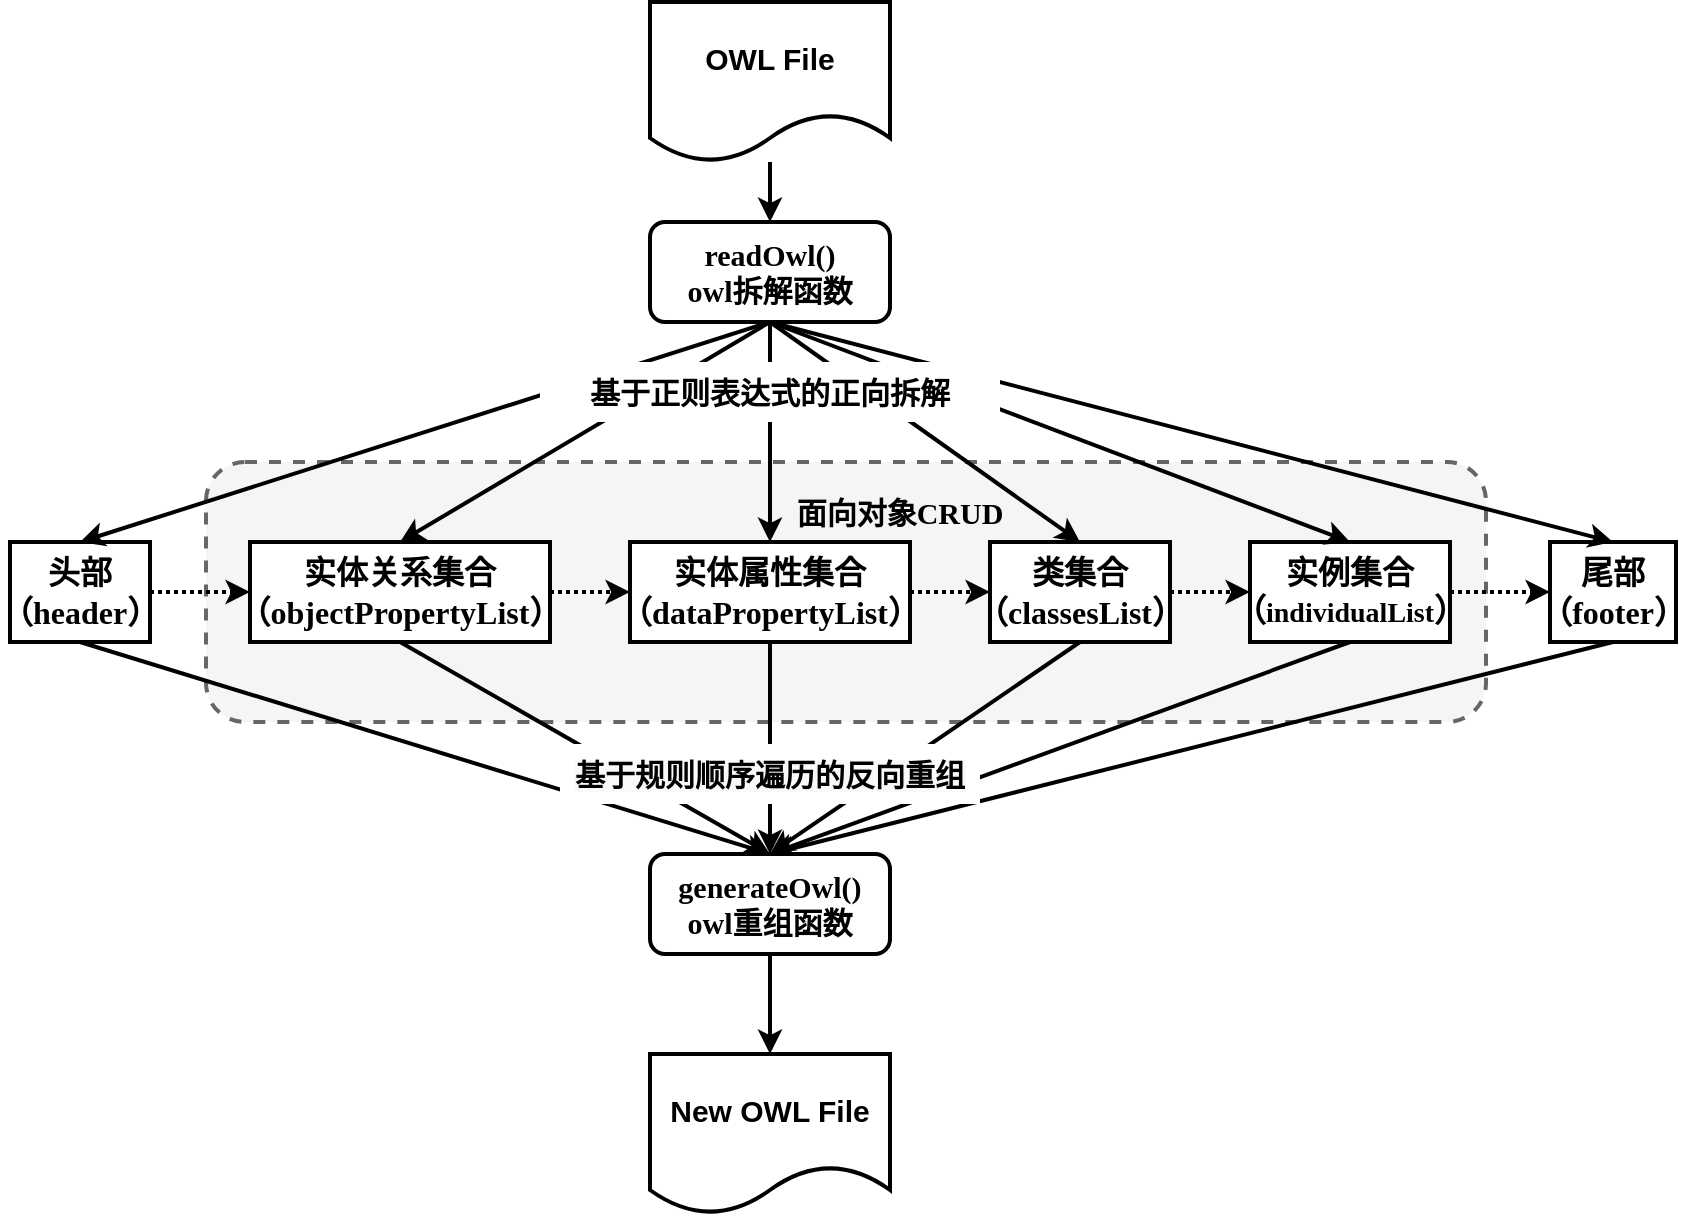 <mxfile version="16.6.4" type="github">
  <diagram id="pSjn5WRUQlgRoC1lH0_e" name="Page-1">
    <mxGraphModel dx="1058" dy="794" grid="1" gridSize="10" guides="1" tooltips="1" connect="1" arrows="1" fold="1" page="1" pageScale="1" pageWidth="827" pageHeight="1169" math="0" shadow="0">
      <root>
        <mxCell id="0" />
        <mxCell id="1" parent="0" />
        <mxCell id="SNEwmq4TJXL0S9nF9Q6m-29" value="" style="rounded=1;whiteSpace=wrap;html=1;fontFamily=Times New Roman;fontSize=15;strokeWidth=2;dashed=1;fillColor=#f5f5f5;strokeColor=#666666;fontColor=#333333;fontStyle=1" vertex="1" parent="1">
          <mxGeometry x="168" y="350" width="640" height="130" as="geometry" />
        </mxCell>
        <mxCell id="SNEwmq4TJXL0S9nF9Q6m-4" style="edgeStyle=orthogonalEdgeStyle;rounded=0;orthogonalLoop=1;jettySize=auto;html=1;entryX=0.5;entryY=0;entryDx=0;entryDy=0;fontSize=15;fontStyle=1;strokeWidth=2;" edge="1" parent="1" source="SNEwmq4TJXL0S9nF9Q6m-2" target="SNEwmq4TJXL0S9nF9Q6m-3">
          <mxGeometry relative="1" as="geometry">
            <Array as="points" />
          </mxGeometry>
        </mxCell>
        <mxCell id="SNEwmq4TJXL0S9nF9Q6m-2" value="&lt;font style=&quot;font-size: 15px&quot;&gt;&lt;span&gt;OWL File&lt;/span&gt;&lt;/font&gt;" style="shape=document;whiteSpace=wrap;html=1;boundedLbl=1;strokeWidth=2;fontStyle=1" vertex="1" parent="1">
          <mxGeometry x="390" y="120" width="120" height="80" as="geometry" />
        </mxCell>
        <mxCell id="SNEwmq4TJXL0S9nF9Q6m-3" value="&lt;font face=&quot;Times New Roman&quot;&gt;&lt;span&gt;readOwl()&lt;br&gt;&lt;/span&gt;&lt;span&gt;owl拆解函数&lt;/span&gt;&lt;/font&gt;&lt;span&gt;&lt;br&gt;&lt;/span&gt;" style="rounded=1;whiteSpace=wrap;html=1;fontSize=15;strokeWidth=2;fontStyle=1" vertex="1" parent="1">
          <mxGeometry x="390" y="230" width="120" height="50" as="geometry" />
        </mxCell>
        <mxCell id="SNEwmq4TJXL0S9nF9Q6m-24" style="edgeStyle=orthogonalEdgeStyle;rounded=0;orthogonalLoop=1;jettySize=auto;html=1;exitX=1;exitY=0.5;exitDx=0;exitDy=0;entryX=0;entryY=0.5;entryDx=0;entryDy=0;fontFamily=Times New Roman;fontSize=15;strokeWidth=2;dashed=1;dashPattern=1 1;fontStyle=1" edge="1" parent="1" source="SNEwmq4TJXL0S9nF9Q6m-5" target="SNEwmq4TJXL0S9nF9Q6m-6">
          <mxGeometry relative="1" as="geometry" />
        </mxCell>
        <mxCell id="SNEwmq4TJXL0S9nF9Q6m-33" style="rounded=0;orthogonalLoop=1;jettySize=auto;html=1;exitX=0.5;exitY=1;exitDx=0;exitDy=0;fontFamily=Times New Roman;fontSize=15;strokeWidth=2;entryX=0.5;entryY=0;entryDx=0;entryDy=0;fontStyle=1" edge="1" parent="1" source="SNEwmq4TJXL0S9nF9Q6m-5" target="SNEwmq4TJXL0S9nF9Q6m-32">
          <mxGeometry relative="1" as="geometry" />
        </mxCell>
        <mxCell id="SNEwmq4TJXL0S9nF9Q6m-5" value="&lt;span style=&quot;font-size: 12.0pt&quot;&gt;&lt;span&gt;&lt;font face=&quot;Times New Roman&quot;&gt;头部&lt;br&gt;（&lt;span lang=&quot;EN-US&quot;&gt;header&lt;/span&gt;）&lt;/font&gt;&lt;/span&gt;&lt;/span&gt;" style="rounded=0;whiteSpace=wrap;html=1;fontSize=15;strokeWidth=2;fontStyle=1" vertex="1" parent="1">
          <mxGeometry x="70" y="390" width="70" height="50" as="geometry" />
        </mxCell>
        <mxCell id="SNEwmq4TJXL0S9nF9Q6m-25" style="edgeStyle=orthogonalEdgeStyle;rounded=0;orthogonalLoop=1;jettySize=auto;html=1;exitX=1;exitY=0.5;exitDx=0;exitDy=0;entryX=0;entryY=0.5;entryDx=0;entryDy=0;fontFamily=Times New Roman;fontSize=15;strokeWidth=2;dashed=1;dashPattern=1 1;fontStyle=1" edge="1" parent="1" source="SNEwmq4TJXL0S9nF9Q6m-6" target="SNEwmq4TJXL0S9nF9Q6m-7">
          <mxGeometry relative="1" as="geometry" />
        </mxCell>
        <mxCell id="SNEwmq4TJXL0S9nF9Q6m-34" style="edgeStyle=none;rounded=0;orthogonalLoop=1;jettySize=auto;html=1;exitX=0.5;exitY=1;exitDx=0;exitDy=0;entryX=0.5;entryY=0;entryDx=0;entryDy=0;fontFamily=Times New Roman;fontSize=15;strokeWidth=2;fontStyle=1" edge="1" parent="1" source="SNEwmq4TJXL0S9nF9Q6m-6" target="SNEwmq4TJXL0S9nF9Q6m-32">
          <mxGeometry relative="1" as="geometry" />
        </mxCell>
        <mxCell id="SNEwmq4TJXL0S9nF9Q6m-6" value="&lt;span style=&quot;font-size: 12.0pt&quot;&gt;&lt;span&gt;&lt;font face=&quot;Times New Roman&quot;&gt;实体关系集合（&lt;span lang=&quot;EN-US&quot;&gt;objectPropertyList&lt;/span&gt;）&lt;/font&gt;&lt;/span&gt;&lt;/span&gt;" style="rounded=0;whiteSpace=wrap;html=1;fontSize=15;strokeWidth=2;fontStyle=1" vertex="1" parent="1">
          <mxGeometry x="190" y="390" width="150" height="50" as="geometry" />
        </mxCell>
        <mxCell id="SNEwmq4TJXL0S9nF9Q6m-26" style="edgeStyle=orthogonalEdgeStyle;rounded=0;orthogonalLoop=1;jettySize=auto;html=1;exitX=1;exitY=0.5;exitDx=0;exitDy=0;dashed=1;dashPattern=1 1;fontFamily=Times New Roman;fontSize=15;strokeWidth=2;fontStyle=1" edge="1" parent="1" source="SNEwmq4TJXL0S9nF9Q6m-7" target="SNEwmq4TJXL0S9nF9Q6m-8">
          <mxGeometry relative="1" as="geometry" />
        </mxCell>
        <mxCell id="SNEwmq4TJXL0S9nF9Q6m-35" style="edgeStyle=none;rounded=0;orthogonalLoop=1;jettySize=auto;html=1;exitX=0.5;exitY=1;exitDx=0;exitDy=0;fontFamily=Times New Roman;fontSize=15;strokeWidth=2;entryX=0.5;entryY=0;entryDx=0;entryDy=0;fontStyle=1" edge="1" parent="1" source="SNEwmq4TJXL0S9nF9Q6m-7" target="SNEwmq4TJXL0S9nF9Q6m-32">
          <mxGeometry relative="1" as="geometry">
            <mxPoint x="460" y="530" as="targetPoint" />
          </mxGeometry>
        </mxCell>
        <mxCell id="SNEwmq4TJXL0S9nF9Q6m-7" value="&lt;span style=&quot;font-size: 12.0pt&quot;&gt;&lt;span&gt;&lt;font face=&quot;Times New Roman&quot;&gt;实体属性集合（&lt;span lang=&quot;EN-US&quot;&gt;dataPropertyList&lt;/span&gt;）&lt;/font&gt;&lt;/span&gt;&lt;/span&gt;" style="rounded=0;whiteSpace=wrap;html=1;fontSize=15;strokeWidth=2;fontStyle=1" vertex="1" parent="1">
          <mxGeometry x="380" y="390" width="140" height="50" as="geometry" />
        </mxCell>
        <mxCell id="SNEwmq4TJXL0S9nF9Q6m-27" style="edgeStyle=orthogonalEdgeStyle;rounded=0;orthogonalLoop=1;jettySize=auto;html=1;exitX=1;exitY=0.5;exitDx=0;exitDy=0;dashed=1;dashPattern=1 1;fontFamily=Times New Roman;fontSize=15;strokeWidth=2;fontStyle=1" edge="1" parent="1" source="SNEwmq4TJXL0S9nF9Q6m-8" target="SNEwmq4TJXL0S9nF9Q6m-9">
          <mxGeometry relative="1" as="geometry" />
        </mxCell>
        <mxCell id="SNEwmq4TJXL0S9nF9Q6m-36" style="edgeStyle=none;rounded=0;orthogonalLoop=1;jettySize=auto;html=1;exitX=0.5;exitY=1;exitDx=0;exitDy=0;entryX=0.5;entryY=0;entryDx=0;entryDy=0;fontFamily=Times New Roman;fontSize=15;strokeWidth=2;fontStyle=1" edge="1" parent="1" source="SNEwmq4TJXL0S9nF9Q6m-8" target="SNEwmq4TJXL0S9nF9Q6m-32">
          <mxGeometry relative="1" as="geometry" />
        </mxCell>
        <mxCell id="SNEwmq4TJXL0S9nF9Q6m-8" value="&lt;span&gt;&lt;span style=&quot;font-size: 12.0pt&quot;&gt;&lt;font face=&quot;Times New Roman&quot;&gt;类集合（&lt;span lang=&quot;EN-US&quot;&gt;classesList&lt;/span&gt;）&lt;/font&gt;&lt;/span&gt;&lt;/span&gt;" style="rounded=0;whiteSpace=wrap;html=1;fontSize=15;strokeWidth=2;fontStyle=1" vertex="1" parent="1">
          <mxGeometry x="560" y="390" width="90" height="50" as="geometry" />
        </mxCell>
        <mxCell id="SNEwmq4TJXL0S9nF9Q6m-28" style="edgeStyle=orthogonalEdgeStyle;rounded=0;orthogonalLoop=1;jettySize=auto;html=1;exitX=1;exitY=0.5;exitDx=0;exitDy=0;dashed=1;dashPattern=1 1;fontFamily=Times New Roman;fontSize=15;strokeWidth=2;fontStyle=1" edge="1" parent="1" source="SNEwmq4TJXL0S9nF9Q6m-9" target="SNEwmq4TJXL0S9nF9Q6m-10">
          <mxGeometry relative="1" as="geometry" />
        </mxCell>
        <mxCell id="SNEwmq4TJXL0S9nF9Q6m-37" style="edgeStyle=none;rounded=0;orthogonalLoop=1;jettySize=auto;html=1;exitX=0.5;exitY=1;exitDx=0;exitDy=0;entryX=0.5;entryY=0;entryDx=0;entryDy=0;fontFamily=Times New Roman;fontSize=15;strokeWidth=2;fontStyle=1" edge="1" parent="1" source="SNEwmq4TJXL0S9nF9Q6m-9" target="SNEwmq4TJXL0S9nF9Q6m-32">
          <mxGeometry relative="1" as="geometry" />
        </mxCell>
        <mxCell id="SNEwmq4TJXL0S9nF9Q6m-9" value="&lt;span&gt;&lt;font face=&quot;Times New Roman&quot;&gt;&lt;span style=&quot;font-size: 12pt&quot;&gt;实例集合（&lt;/span&gt;&lt;span lang=&quot;EN-US&quot; style=&quot;font-size: 10.5pt&quot;&gt;individualList&lt;/span&gt;&lt;span style=&quot;font-size: 12pt&quot;&gt;）&lt;/span&gt;&lt;/font&gt;&lt;/span&gt;" style="rounded=0;whiteSpace=wrap;html=1;fontSize=15;strokeWidth=2;fontStyle=1" vertex="1" parent="1">
          <mxGeometry x="690" y="390" width="100" height="50" as="geometry" />
        </mxCell>
        <mxCell id="SNEwmq4TJXL0S9nF9Q6m-38" style="edgeStyle=none;rounded=0;orthogonalLoop=1;jettySize=auto;html=1;exitX=0.5;exitY=1;exitDx=0;exitDy=0;fontFamily=Times New Roman;fontSize=15;strokeWidth=2;entryX=0.5;entryY=0;entryDx=0;entryDy=0;fontStyle=1" edge="1" parent="1" source="SNEwmq4TJXL0S9nF9Q6m-10" target="SNEwmq4TJXL0S9nF9Q6m-32">
          <mxGeometry relative="1" as="geometry">
            <mxPoint x="530" y="550" as="targetPoint" />
          </mxGeometry>
        </mxCell>
        <mxCell id="SNEwmq4TJXL0S9nF9Q6m-10" value="&lt;span style=&quot;font-size: 12.0pt&quot;&gt;&lt;span&gt;&lt;font face=&quot;Times New Roman&quot;&gt;尾部&lt;br&gt;（&lt;span lang=&quot;EN-US&quot;&gt;footer&lt;/span&gt;）&lt;/font&gt;&lt;/span&gt;&lt;/span&gt;" style="rounded=0;whiteSpace=wrap;html=1;fontSize=15;strokeWidth=2;fontStyle=1" vertex="1" parent="1">
          <mxGeometry x="840" y="390" width="63" height="50" as="geometry" />
        </mxCell>
        <mxCell id="SNEwmq4TJXL0S9nF9Q6m-18" value="" style="endArrow=classic;html=1;rounded=0;fontFamily=Times New Roman;fontSize=15;strokeWidth=2;endWidth=13;exitX=0.5;exitY=1;exitDx=0;exitDy=0;entryX=0.5;entryY=0;entryDx=0;entryDy=0;fontStyle=1" edge="1" parent="1" source="SNEwmq4TJXL0S9nF9Q6m-3" target="SNEwmq4TJXL0S9nF9Q6m-5">
          <mxGeometry width="50" height="50" relative="1" as="geometry">
            <mxPoint x="440" y="300" as="sourcePoint" />
            <mxPoint x="150" y="370" as="targetPoint" />
          </mxGeometry>
        </mxCell>
        <mxCell id="SNEwmq4TJXL0S9nF9Q6m-19" value="" style="endArrow=classic;html=1;rounded=0;fontFamily=Times New Roman;fontSize=15;strokeWidth=2;endWidth=13;entryX=0.5;entryY=0;entryDx=0;entryDy=0;fontStyle=1" edge="1" parent="1" target="SNEwmq4TJXL0S9nF9Q6m-6">
          <mxGeometry width="50" height="50" relative="1" as="geometry">
            <mxPoint x="450" y="280" as="sourcePoint" />
            <mxPoint x="270" y="370" as="targetPoint" />
          </mxGeometry>
        </mxCell>
        <mxCell id="SNEwmq4TJXL0S9nF9Q6m-20" value="" style="endArrow=classic;html=1;rounded=0;fontFamily=Times New Roman;fontSize=15;strokeWidth=2;endWidth=13;exitX=0.5;exitY=1;exitDx=0;exitDy=0;entryX=0.5;entryY=0;entryDx=0;entryDy=0;fontStyle=1" edge="1" parent="1" source="SNEwmq4TJXL0S9nF9Q6m-3" target="SNEwmq4TJXL0S9nF9Q6m-7">
          <mxGeometry width="50" height="50" relative="1" as="geometry">
            <mxPoint x="440" y="300" as="sourcePoint" />
            <mxPoint x="430" y="370" as="targetPoint" />
          </mxGeometry>
        </mxCell>
        <mxCell id="SNEwmq4TJXL0S9nF9Q6m-21" value="" style="endArrow=classic;html=1;rounded=0;fontFamily=Times New Roman;fontSize=15;strokeWidth=2;endWidth=13;entryX=0.5;entryY=0;entryDx=0;entryDy=0;fontStyle=1" edge="1" parent="1" target="SNEwmq4TJXL0S9nF9Q6m-8">
          <mxGeometry width="50" height="50" relative="1" as="geometry">
            <mxPoint x="450" y="280" as="sourcePoint" />
            <mxPoint x="560" y="370" as="targetPoint" />
          </mxGeometry>
        </mxCell>
        <mxCell id="SNEwmq4TJXL0S9nF9Q6m-22" value="" style="endArrow=classic;html=1;rounded=0;fontFamily=Times New Roman;fontSize=15;strokeWidth=2;endWidth=13;exitX=0.5;exitY=1;exitDx=0;exitDy=0;entryX=0.5;entryY=0;entryDx=0;entryDy=0;fontStyle=1" edge="1" parent="1" source="SNEwmq4TJXL0S9nF9Q6m-3" target="SNEwmq4TJXL0S9nF9Q6m-9">
          <mxGeometry width="50" height="50" relative="1" as="geometry">
            <mxPoint x="440" y="300" as="sourcePoint" />
            <mxPoint x="680" y="370" as="targetPoint" />
          </mxGeometry>
        </mxCell>
        <mxCell id="SNEwmq4TJXL0S9nF9Q6m-23" value="" style="endArrow=classic;html=1;rounded=0;fontFamily=Times New Roman;fontSize=15;strokeWidth=2;endWidth=13;exitX=0.5;exitY=1;exitDx=0;exitDy=0;entryX=0.5;entryY=0;entryDx=0;entryDy=0;fontStyle=1" edge="1" parent="1" source="SNEwmq4TJXL0S9nF9Q6m-3" target="SNEwmq4TJXL0S9nF9Q6m-10">
          <mxGeometry width="50" height="50" relative="1" as="geometry">
            <mxPoint x="440" y="300" as="sourcePoint" />
            <mxPoint x="780" y="370" as="targetPoint" />
          </mxGeometry>
        </mxCell>
        <mxCell id="SNEwmq4TJXL0S9nF9Q6m-30" value="&lt;span&gt;面向对象CRUD&lt;/span&gt;" style="text;html=1;strokeColor=none;fillColor=none;align=center;verticalAlign=middle;whiteSpace=wrap;rounded=0;dashed=1;fontFamily=Times New Roman;fontSize=15;fontStyle=1" vertex="1" parent="1">
          <mxGeometry x="440" y="360" width="150" height="30" as="geometry" />
        </mxCell>
        <mxCell id="SNEwmq4TJXL0S9nF9Q6m-40" style="edgeStyle=none;rounded=0;orthogonalLoop=1;jettySize=auto;html=1;exitX=0.5;exitY=1;exitDx=0;exitDy=0;entryX=0.5;entryY=0;entryDx=0;entryDy=0;fontFamily=Times New Roman;fontSize=15;strokeWidth=2;fontStyle=1" edge="1" parent="1" source="SNEwmq4TJXL0S9nF9Q6m-32" target="SNEwmq4TJXL0S9nF9Q6m-39">
          <mxGeometry relative="1" as="geometry" />
        </mxCell>
        <mxCell id="SNEwmq4TJXL0S9nF9Q6m-32" value="&lt;span lang=&quot;EN-US&quot;&gt;&lt;font face=&quot;Times New Roman&quot; style=&quot;font-size: 15px&quot;&gt;&lt;span&gt;generateOwl()&lt;br&gt;&lt;/span&gt;&lt;/font&gt;&lt;/span&gt;&lt;span&gt;&lt;font face=&quot;Times New Roman&quot; style=&quot;font-size: 15px&quot;&gt;owl重组函数&lt;/font&gt;&lt;br&gt;&lt;/span&gt;" style="rounded=1;whiteSpace=wrap;html=1;fontSize=15;strokeWidth=2;fontStyle=1" vertex="1" parent="1">
          <mxGeometry x="390" y="546" width="120" height="50" as="geometry" />
        </mxCell>
        <mxCell id="SNEwmq4TJXL0S9nF9Q6m-39" value="&lt;font style=&quot;font-size: 15px&quot;&gt;&lt;span&gt;New OWL File&lt;/span&gt;&lt;/font&gt;" style="shape=document;whiteSpace=wrap;html=1;boundedLbl=1;strokeWidth=2;fontStyle=1" vertex="1" parent="1">
          <mxGeometry x="390" y="646" width="120" height="80" as="geometry" />
        </mxCell>
        <mxCell id="SNEwmq4TJXL0S9nF9Q6m-41" value="基于正则表达式的正向拆解" style="text;html=1;strokeColor=none;fillColor=default;align=center;verticalAlign=middle;whiteSpace=wrap;rounded=0;dashed=1;fontFamily=Times New Roman;fontSize=15;fontStyle=1;shadow=0;glass=0;" vertex="1" parent="1">
          <mxGeometry x="335" y="300" width="230" height="30" as="geometry" />
        </mxCell>
        <mxCell id="SNEwmq4TJXL0S9nF9Q6m-42" value="&lt;span style=&quot;color: rgb(0 , 0 , 0) ; font-family: &amp;#34;times new roman&amp;#34; ; font-size: 15px ; font-style: normal ; font-weight: 700 ; letter-spacing: normal ; text-indent: 0px ; text-transform: none ; word-spacing: 0px ; background-color: rgb(248 , 249 , 250) ; display: inline ; float: none&quot;&gt;基于规则顺序遍历的反向重组&lt;/span&gt;" style="text;whiteSpace=wrap;html=1;fontSize=15;fontFamily=Times New Roman;fillColor=default;align=center;" vertex="1" parent="1">
          <mxGeometry x="345" y="491" width="210" height="30" as="geometry" />
        </mxCell>
      </root>
    </mxGraphModel>
  </diagram>
</mxfile>
